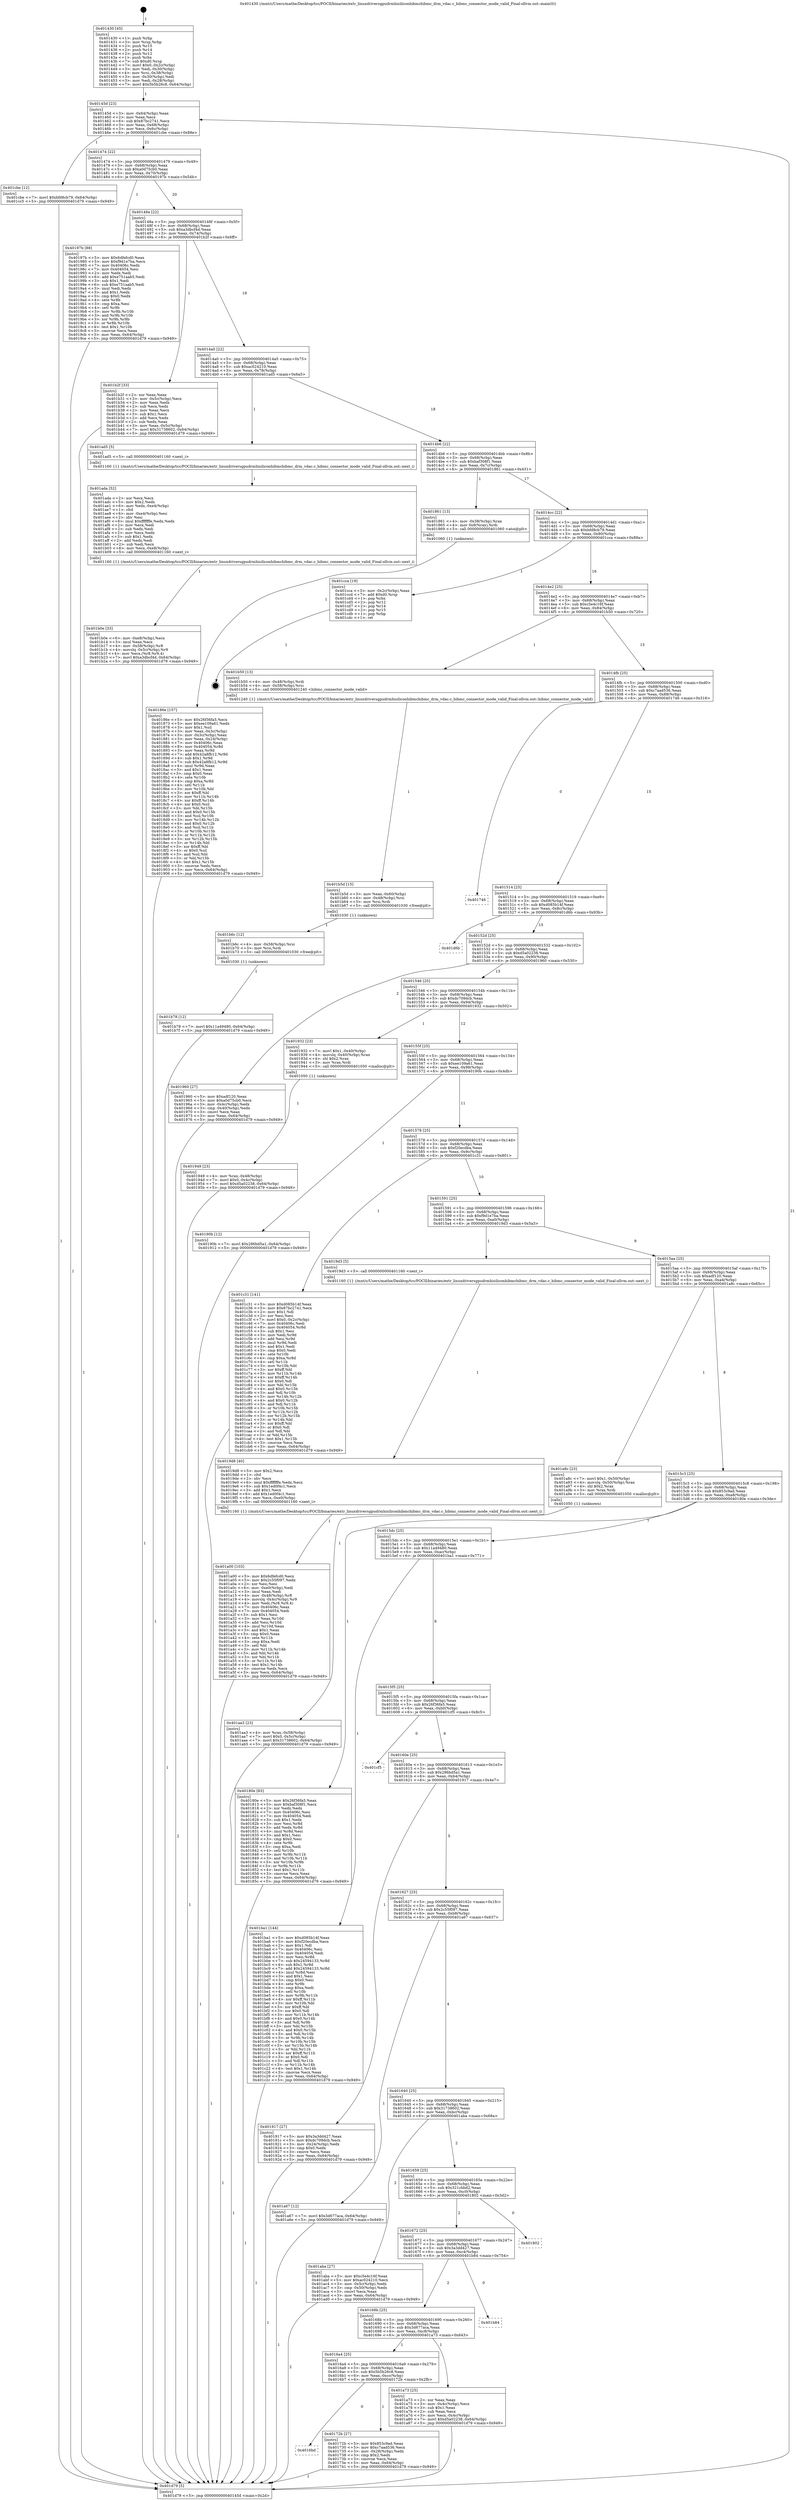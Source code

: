 digraph "0x401430" {
  label = "0x401430 (/mnt/c/Users/mathe/Desktop/tcc/POCII/binaries/extr_linuxdriversgpudrmhisiliconhibmchibmc_drm_vdac.c_hibmc_connector_mode_valid_Final-ollvm.out::main(0))"
  labelloc = "t"
  node[shape=record]

  Entry [label="",width=0.3,height=0.3,shape=circle,fillcolor=black,style=filled]
  "0x40145d" [label="{
     0x40145d [23]\l
     | [instrs]\l
     &nbsp;&nbsp;0x40145d \<+3\>: mov -0x64(%rbp),%eax\l
     &nbsp;&nbsp;0x401460 \<+2\>: mov %eax,%ecx\l
     &nbsp;&nbsp;0x401462 \<+6\>: sub $0x87bc2741,%ecx\l
     &nbsp;&nbsp;0x401468 \<+3\>: mov %eax,-0x68(%rbp)\l
     &nbsp;&nbsp;0x40146b \<+3\>: mov %ecx,-0x6c(%rbp)\l
     &nbsp;&nbsp;0x40146e \<+6\>: je 0000000000401cbe \<main+0x88e\>\l
  }"]
  "0x401cbe" [label="{
     0x401cbe [12]\l
     | [instrs]\l
     &nbsp;&nbsp;0x401cbe \<+7\>: movl $0xbfd8cb79,-0x64(%rbp)\l
     &nbsp;&nbsp;0x401cc5 \<+5\>: jmp 0000000000401d79 \<main+0x949\>\l
  }"]
  "0x401474" [label="{
     0x401474 [22]\l
     | [instrs]\l
     &nbsp;&nbsp;0x401474 \<+5\>: jmp 0000000000401479 \<main+0x49\>\l
     &nbsp;&nbsp;0x401479 \<+3\>: mov -0x68(%rbp),%eax\l
     &nbsp;&nbsp;0x40147c \<+5\>: sub $0xa0d75cb0,%eax\l
     &nbsp;&nbsp;0x401481 \<+3\>: mov %eax,-0x70(%rbp)\l
     &nbsp;&nbsp;0x401484 \<+6\>: je 000000000040197b \<main+0x54b\>\l
  }"]
  Exit [label="",width=0.3,height=0.3,shape=circle,fillcolor=black,style=filled,peripheries=2]
  "0x40197b" [label="{
     0x40197b [88]\l
     | [instrs]\l
     &nbsp;&nbsp;0x40197b \<+5\>: mov $0x6dfefcd0,%eax\l
     &nbsp;&nbsp;0x401980 \<+5\>: mov $0xf9d1e7ba,%ecx\l
     &nbsp;&nbsp;0x401985 \<+7\>: mov 0x40406c,%edx\l
     &nbsp;&nbsp;0x40198c \<+7\>: mov 0x404054,%esi\l
     &nbsp;&nbsp;0x401993 \<+2\>: mov %edx,%edi\l
     &nbsp;&nbsp;0x401995 \<+6\>: add $0xe751aab5,%edi\l
     &nbsp;&nbsp;0x40199b \<+3\>: sub $0x1,%edi\l
     &nbsp;&nbsp;0x40199e \<+6\>: sub $0xe751aab5,%edi\l
     &nbsp;&nbsp;0x4019a4 \<+3\>: imul %edi,%edx\l
     &nbsp;&nbsp;0x4019a7 \<+3\>: and $0x1,%edx\l
     &nbsp;&nbsp;0x4019aa \<+3\>: cmp $0x0,%edx\l
     &nbsp;&nbsp;0x4019ad \<+4\>: sete %r8b\l
     &nbsp;&nbsp;0x4019b1 \<+3\>: cmp $0xa,%esi\l
     &nbsp;&nbsp;0x4019b4 \<+4\>: setl %r9b\l
     &nbsp;&nbsp;0x4019b8 \<+3\>: mov %r8b,%r10b\l
     &nbsp;&nbsp;0x4019bb \<+3\>: and %r9b,%r10b\l
     &nbsp;&nbsp;0x4019be \<+3\>: xor %r9b,%r8b\l
     &nbsp;&nbsp;0x4019c1 \<+3\>: or %r8b,%r10b\l
     &nbsp;&nbsp;0x4019c4 \<+4\>: test $0x1,%r10b\l
     &nbsp;&nbsp;0x4019c8 \<+3\>: cmovne %ecx,%eax\l
     &nbsp;&nbsp;0x4019cb \<+3\>: mov %eax,-0x64(%rbp)\l
     &nbsp;&nbsp;0x4019ce \<+5\>: jmp 0000000000401d79 \<main+0x949\>\l
  }"]
  "0x40148a" [label="{
     0x40148a [22]\l
     | [instrs]\l
     &nbsp;&nbsp;0x40148a \<+5\>: jmp 000000000040148f \<main+0x5f\>\l
     &nbsp;&nbsp;0x40148f \<+3\>: mov -0x68(%rbp),%eax\l
     &nbsp;&nbsp;0x401492 \<+5\>: sub $0xa3dbcf4d,%eax\l
     &nbsp;&nbsp;0x401497 \<+3\>: mov %eax,-0x74(%rbp)\l
     &nbsp;&nbsp;0x40149a \<+6\>: je 0000000000401b2f \<main+0x6ff\>\l
  }"]
  "0x401b78" [label="{
     0x401b78 [12]\l
     | [instrs]\l
     &nbsp;&nbsp;0x401b78 \<+7\>: movl $0x11a49480,-0x64(%rbp)\l
     &nbsp;&nbsp;0x401b7f \<+5\>: jmp 0000000000401d79 \<main+0x949\>\l
  }"]
  "0x401b2f" [label="{
     0x401b2f [33]\l
     | [instrs]\l
     &nbsp;&nbsp;0x401b2f \<+2\>: xor %eax,%eax\l
     &nbsp;&nbsp;0x401b31 \<+3\>: mov -0x5c(%rbp),%ecx\l
     &nbsp;&nbsp;0x401b34 \<+2\>: mov %eax,%edx\l
     &nbsp;&nbsp;0x401b36 \<+2\>: sub %ecx,%edx\l
     &nbsp;&nbsp;0x401b38 \<+2\>: mov %eax,%ecx\l
     &nbsp;&nbsp;0x401b3a \<+3\>: sub $0x1,%ecx\l
     &nbsp;&nbsp;0x401b3d \<+2\>: add %ecx,%edx\l
     &nbsp;&nbsp;0x401b3f \<+2\>: sub %edx,%eax\l
     &nbsp;&nbsp;0x401b41 \<+3\>: mov %eax,-0x5c(%rbp)\l
     &nbsp;&nbsp;0x401b44 \<+7\>: movl $0x31738602,-0x64(%rbp)\l
     &nbsp;&nbsp;0x401b4b \<+5\>: jmp 0000000000401d79 \<main+0x949\>\l
  }"]
  "0x4014a0" [label="{
     0x4014a0 [22]\l
     | [instrs]\l
     &nbsp;&nbsp;0x4014a0 \<+5\>: jmp 00000000004014a5 \<main+0x75\>\l
     &nbsp;&nbsp;0x4014a5 \<+3\>: mov -0x68(%rbp),%eax\l
     &nbsp;&nbsp;0x4014a8 \<+5\>: sub $0xac024210,%eax\l
     &nbsp;&nbsp;0x4014ad \<+3\>: mov %eax,-0x78(%rbp)\l
     &nbsp;&nbsp;0x4014b0 \<+6\>: je 0000000000401ad5 \<main+0x6a5\>\l
  }"]
  "0x401b6c" [label="{
     0x401b6c [12]\l
     | [instrs]\l
     &nbsp;&nbsp;0x401b6c \<+4\>: mov -0x58(%rbp),%rsi\l
     &nbsp;&nbsp;0x401b70 \<+3\>: mov %rsi,%rdi\l
     &nbsp;&nbsp;0x401b73 \<+5\>: call 0000000000401030 \<free@plt\>\l
     | [calls]\l
     &nbsp;&nbsp;0x401030 \{1\} (unknown)\l
  }"]
  "0x401ad5" [label="{
     0x401ad5 [5]\l
     | [instrs]\l
     &nbsp;&nbsp;0x401ad5 \<+5\>: call 0000000000401160 \<next_i\>\l
     | [calls]\l
     &nbsp;&nbsp;0x401160 \{1\} (/mnt/c/Users/mathe/Desktop/tcc/POCII/binaries/extr_linuxdriversgpudrmhisiliconhibmchibmc_drm_vdac.c_hibmc_connector_mode_valid_Final-ollvm.out::next_i)\l
  }"]
  "0x4014b6" [label="{
     0x4014b6 [22]\l
     | [instrs]\l
     &nbsp;&nbsp;0x4014b6 \<+5\>: jmp 00000000004014bb \<main+0x8b\>\l
     &nbsp;&nbsp;0x4014bb \<+3\>: mov -0x68(%rbp),%eax\l
     &nbsp;&nbsp;0x4014be \<+5\>: sub $0xbaf308f1,%eax\l
     &nbsp;&nbsp;0x4014c3 \<+3\>: mov %eax,-0x7c(%rbp)\l
     &nbsp;&nbsp;0x4014c6 \<+6\>: je 0000000000401861 \<main+0x431\>\l
  }"]
  "0x401b5d" [label="{
     0x401b5d [15]\l
     | [instrs]\l
     &nbsp;&nbsp;0x401b5d \<+3\>: mov %eax,-0x60(%rbp)\l
     &nbsp;&nbsp;0x401b60 \<+4\>: mov -0x48(%rbp),%rsi\l
     &nbsp;&nbsp;0x401b64 \<+3\>: mov %rsi,%rdi\l
     &nbsp;&nbsp;0x401b67 \<+5\>: call 0000000000401030 \<free@plt\>\l
     | [calls]\l
     &nbsp;&nbsp;0x401030 \{1\} (unknown)\l
  }"]
  "0x401861" [label="{
     0x401861 [13]\l
     | [instrs]\l
     &nbsp;&nbsp;0x401861 \<+4\>: mov -0x38(%rbp),%rax\l
     &nbsp;&nbsp;0x401865 \<+4\>: mov 0x8(%rax),%rdi\l
     &nbsp;&nbsp;0x401869 \<+5\>: call 0000000000401060 \<atoi@plt\>\l
     | [calls]\l
     &nbsp;&nbsp;0x401060 \{1\} (unknown)\l
  }"]
  "0x4014cc" [label="{
     0x4014cc [22]\l
     | [instrs]\l
     &nbsp;&nbsp;0x4014cc \<+5\>: jmp 00000000004014d1 \<main+0xa1\>\l
     &nbsp;&nbsp;0x4014d1 \<+3\>: mov -0x68(%rbp),%eax\l
     &nbsp;&nbsp;0x4014d4 \<+5\>: sub $0xbfd8cb79,%eax\l
     &nbsp;&nbsp;0x4014d9 \<+3\>: mov %eax,-0x80(%rbp)\l
     &nbsp;&nbsp;0x4014dc \<+6\>: je 0000000000401cca \<main+0x89a\>\l
  }"]
  "0x401b0e" [label="{
     0x401b0e [33]\l
     | [instrs]\l
     &nbsp;&nbsp;0x401b0e \<+6\>: mov -0xe8(%rbp),%ecx\l
     &nbsp;&nbsp;0x401b14 \<+3\>: imul %eax,%ecx\l
     &nbsp;&nbsp;0x401b17 \<+4\>: mov -0x58(%rbp),%r8\l
     &nbsp;&nbsp;0x401b1b \<+4\>: movslq -0x5c(%rbp),%r9\l
     &nbsp;&nbsp;0x401b1f \<+4\>: mov %ecx,(%r8,%r9,4)\l
     &nbsp;&nbsp;0x401b23 \<+7\>: movl $0xa3dbcf4d,-0x64(%rbp)\l
     &nbsp;&nbsp;0x401b2a \<+5\>: jmp 0000000000401d79 \<main+0x949\>\l
  }"]
  "0x401cca" [label="{
     0x401cca [19]\l
     | [instrs]\l
     &nbsp;&nbsp;0x401cca \<+3\>: mov -0x2c(%rbp),%eax\l
     &nbsp;&nbsp;0x401ccd \<+7\>: add $0xd0,%rsp\l
     &nbsp;&nbsp;0x401cd4 \<+1\>: pop %rbx\l
     &nbsp;&nbsp;0x401cd5 \<+2\>: pop %r12\l
     &nbsp;&nbsp;0x401cd7 \<+2\>: pop %r14\l
     &nbsp;&nbsp;0x401cd9 \<+2\>: pop %r15\l
     &nbsp;&nbsp;0x401cdb \<+1\>: pop %rbp\l
     &nbsp;&nbsp;0x401cdc \<+1\>: ret\l
  }"]
  "0x4014e2" [label="{
     0x4014e2 [25]\l
     | [instrs]\l
     &nbsp;&nbsp;0x4014e2 \<+5\>: jmp 00000000004014e7 \<main+0xb7\>\l
     &nbsp;&nbsp;0x4014e7 \<+3\>: mov -0x68(%rbp),%eax\l
     &nbsp;&nbsp;0x4014ea \<+5\>: sub $0xc5e4c16f,%eax\l
     &nbsp;&nbsp;0x4014ef \<+6\>: mov %eax,-0x84(%rbp)\l
     &nbsp;&nbsp;0x4014f5 \<+6\>: je 0000000000401b50 \<main+0x720\>\l
  }"]
  "0x401ada" [label="{
     0x401ada [52]\l
     | [instrs]\l
     &nbsp;&nbsp;0x401ada \<+2\>: xor %ecx,%ecx\l
     &nbsp;&nbsp;0x401adc \<+5\>: mov $0x2,%edx\l
     &nbsp;&nbsp;0x401ae1 \<+6\>: mov %edx,-0xe4(%rbp)\l
     &nbsp;&nbsp;0x401ae7 \<+1\>: cltd\l
     &nbsp;&nbsp;0x401ae8 \<+6\>: mov -0xe4(%rbp),%esi\l
     &nbsp;&nbsp;0x401aee \<+2\>: idiv %esi\l
     &nbsp;&nbsp;0x401af0 \<+6\>: imul $0xfffffffe,%edx,%edx\l
     &nbsp;&nbsp;0x401af6 \<+2\>: mov %ecx,%edi\l
     &nbsp;&nbsp;0x401af8 \<+2\>: sub %edx,%edi\l
     &nbsp;&nbsp;0x401afa \<+2\>: mov %ecx,%edx\l
     &nbsp;&nbsp;0x401afc \<+3\>: sub $0x1,%edx\l
     &nbsp;&nbsp;0x401aff \<+2\>: add %edx,%edi\l
     &nbsp;&nbsp;0x401b01 \<+2\>: sub %edi,%ecx\l
     &nbsp;&nbsp;0x401b03 \<+6\>: mov %ecx,-0xe8(%rbp)\l
     &nbsp;&nbsp;0x401b09 \<+5\>: call 0000000000401160 \<next_i\>\l
     | [calls]\l
     &nbsp;&nbsp;0x401160 \{1\} (/mnt/c/Users/mathe/Desktop/tcc/POCII/binaries/extr_linuxdriversgpudrmhisiliconhibmchibmc_drm_vdac.c_hibmc_connector_mode_valid_Final-ollvm.out::next_i)\l
  }"]
  "0x401b50" [label="{
     0x401b50 [13]\l
     | [instrs]\l
     &nbsp;&nbsp;0x401b50 \<+4\>: mov -0x48(%rbp),%rdi\l
     &nbsp;&nbsp;0x401b54 \<+4\>: mov -0x58(%rbp),%rsi\l
     &nbsp;&nbsp;0x401b58 \<+5\>: call 0000000000401240 \<hibmc_connector_mode_valid\>\l
     | [calls]\l
     &nbsp;&nbsp;0x401240 \{1\} (/mnt/c/Users/mathe/Desktop/tcc/POCII/binaries/extr_linuxdriversgpudrmhisiliconhibmchibmc_drm_vdac.c_hibmc_connector_mode_valid_Final-ollvm.out::hibmc_connector_mode_valid)\l
  }"]
  "0x4014fb" [label="{
     0x4014fb [25]\l
     | [instrs]\l
     &nbsp;&nbsp;0x4014fb \<+5\>: jmp 0000000000401500 \<main+0xd0\>\l
     &nbsp;&nbsp;0x401500 \<+3\>: mov -0x68(%rbp),%eax\l
     &nbsp;&nbsp;0x401503 \<+5\>: sub $0xc7aad536,%eax\l
     &nbsp;&nbsp;0x401508 \<+6\>: mov %eax,-0x88(%rbp)\l
     &nbsp;&nbsp;0x40150e \<+6\>: je 0000000000401746 \<main+0x316\>\l
  }"]
  "0x401aa3" [label="{
     0x401aa3 [23]\l
     | [instrs]\l
     &nbsp;&nbsp;0x401aa3 \<+4\>: mov %rax,-0x58(%rbp)\l
     &nbsp;&nbsp;0x401aa7 \<+7\>: movl $0x0,-0x5c(%rbp)\l
     &nbsp;&nbsp;0x401aae \<+7\>: movl $0x31738602,-0x64(%rbp)\l
     &nbsp;&nbsp;0x401ab5 \<+5\>: jmp 0000000000401d79 \<main+0x949\>\l
  }"]
  "0x401746" [label="{
     0x401746\l
  }", style=dashed]
  "0x401514" [label="{
     0x401514 [25]\l
     | [instrs]\l
     &nbsp;&nbsp;0x401514 \<+5\>: jmp 0000000000401519 \<main+0xe9\>\l
     &nbsp;&nbsp;0x401519 \<+3\>: mov -0x68(%rbp),%eax\l
     &nbsp;&nbsp;0x40151c \<+5\>: sub $0xd085b14f,%eax\l
     &nbsp;&nbsp;0x401521 \<+6\>: mov %eax,-0x8c(%rbp)\l
     &nbsp;&nbsp;0x401527 \<+6\>: je 0000000000401d6b \<main+0x93b\>\l
  }"]
  "0x401a00" [label="{
     0x401a00 [103]\l
     | [instrs]\l
     &nbsp;&nbsp;0x401a00 \<+5\>: mov $0x6dfefcd0,%ecx\l
     &nbsp;&nbsp;0x401a05 \<+5\>: mov $0x2c55f097,%edx\l
     &nbsp;&nbsp;0x401a0a \<+2\>: xor %esi,%esi\l
     &nbsp;&nbsp;0x401a0c \<+6\>: mov -0xe0(%rbp),%edi\l
     &nbsp;&nbsp;0x401a12 \<+3\>: imul %eax,%edi\l
     &nbsp;&nbsp;0x401a15 \<+4\>: mov -0x48(%rbp),%r8\l
     &nbsp;&nbsp;0x401a19 \<+4\>: movslq -0x4c(%rbp),%r9\l
     &nbsp;&nbsp;0x401a1d \<+4\>: mov %edi,(%r8,%r9,4)\l
     &nbsp;&nbsp;0x401a21 \<+7\>: mov 0x40406c,%eax\l
     &nbsp;&nbsp;0x401a28 \<+7\>: mov 0x404054,%edi\l
     &nbsp;&nbsp;0x401a2f \<+3\>: sub $0x1,%esi\l
     &nbsp;&nbsp;0x401a32 \<+3\>: mov %eax,%r10d\l
     &nbsp;&nbsp;0x401a35 \<+3\>: add %esi,%r10d\l
     &nbsp;&nbsp;0x401a38 \<+4\>: imul %r10d,%eax\l
     &nbsp;&nbsp;0x401a3c \<+3\>: and $0x1,%eax\l
     &nbsp;&nbsp;0x401a3f \<+3\>: cmp $0x0,%eax\l
     &nbsp;&nbsp;0x401a42 \<+4\>: sete %r11b\l
     &nbsp;&nbsp;0x401a46 \<+3\>: cmp $0xa,%edi\l
     &nbsp;&nbsp;0x401a49 \<+3\>: setl %bl\l
     &nbsp;&nbsp;0x401a4c \<+3\>: mov %r11b,%r14b\l
     &nbsp;&nbsp;0x401a4f \<+3\>: and %bl,%r14b\l
     &nbsp;&nbsp;0x401a52 \<+3\>: xor %bl,%r11b\l
     &nbsp;&nbsp;0x401a55 \<+3\>: or %r11b,%r14b\l
     &nbsp;&nbsp;0x401a58 \<+4\>: test $0x1,%r14b\l
     &nbsp;&nbsp;0x401a5c \<+3\>: cmovne %edx,%ecx\l
     &nbsp;&nbsp;0x401a5f \<+3\>: mov %ecx,-0x64(%rbp)\l
     &nbsp;&nbsp;0x401a62 \<+5\>: jmp 0000000000401d79 \<main+0x949\>\l
  }"]
  "0x401d6b" [label="{
     0x401d6b\l
  }", style=dashed]
  "0x40152d" [label="{
     0x40152d [25]\l
     | [instrs]\l
     &nbsp;&nbsp;0x40152d \<+5\>: jmp 0000000000401532 \<main+0x102\>\l
     &nbsp;&nbsp;0x401532 \<+3\>: mov -0x68(%rbp),%eax\l
     &nbsp;&nbsp;0x401535 \<+5\>: sub $0xd5a02238,%eax\l
     &nbsp;&nbsp;0x40153a \<+6\>: mov %eax,-0x90(%rbp)\l
     &nbsp;&nbsp;0x401540 \<+6\>: je 0000000000401960 \<main+0x530\>\l
  }"]
  "0x4019d8" [label="{
     0x4019d8 [40]\l
     | [instrs]\l
     &nbsp;&nbsp;0x4019d8 \<+5\>: mov $0x2,%ecx\l
     &nbsp;&nbsp;0x4019dd \<+1\>: cltd\l
     &nbsp;&nbsp;0x4019de \<+2\>: idiv %ecx\l
     &nbsp;&nbsp;0x4019e0 \<+6\>: imul $0xfffffffe,%edx,%ecx\l
     &nbsp;&nbsp;0x4019e6 \<+6\>: sub $0x1ed0f4c1,%ecx\l
     &nbsp;&nbsp;0x4019ec \<+3\>: add $0x1,%ecx\l
     &nbsp;&nbsp;0x4019ef \<+6\>: add $0x1ed0f4c1,%ecx\l
     &nbsp;&nbsp;0x4019f5 \<+6\>: mov %ecx,-0xe0(%rbp)\l
     &nbsp;&nbsp;0x4019fb \<+5\>: call 0000000000401160 \<next_i\>\l
     | [calls]\l
     &nbsp;&nbsp;0x401160 \{1\} (/mnt/c/Users/mathe/Desktop/tcc/POCII/binaries/extr_linuxdriversgpudrmhisiliconhibmchibmc_drm_vdac.c_hibmc_connector_mode_valid_Final-ollvm.out::next_i)\l
  }"]
  "0x401960" [label="{
     0x401960 [27]\l
     | [instrs]\l
     &nbsp;&nbsp;0x401960 \<+5\>: mov $0xadf120,%eax\l
     &nbsp;&nbsp;0x401965 \<+5\>: mov $0xa0d75cb0,%ecx\l
     &nbsp;&nbsp;0x40196a \<+3\>: mov -0x4c(%rbp),%edx\l
     &nbsp;&nbsp;0x40196d \<+3\>: cmp -0x40(%rbp),%edx\l
     &nbsp;&nbsp;0x401970 \<+3\>: cmovl %ecx,%eax\l
     &nbsp;&nbsp;0x401973 \<+3\>: mov %eax,-0x64(%rbp)\l
     &nbsp;&nbsp;0x401976 \<+5\>: jmp 0000000000401d79 \<main+0x949\>\l
  }"]
  "0x401546" [label="{
     0x401546 [25]\l
     | [instrs]\l
     &nbsp;&nbsp;0x401546 \<+5\>: jmp 000000000040154b \<main+0x11b\>\l
     &nbsp;&nbsp;0x40154b \<+3\>: mov -0x68(%rbp),%eax\l
     &nbsp;&nbsp;0x40154e \<+5\>: sub $0xdc709dcb,%eax\l
     &nbsp;&nbsp;0x401553 \<+6\>: mov %eax,-0x94(%rbp)\l
     &nbsp;&nbsp;0x401559 \<+6\>: je 0000000000401932 \<main+0x502\>\l
  }"]
  "0x401949" [label="{
     0x401949 [23]\l
     | [instrs]\l
     &nbsp;&nbsp;0x401949 \<+4\>: mov %rax,-0x48(%rbp)\l
     &nbsp;&nbsp;0x40194d \<+7\>: movl $0x0,-0x4c(%rbp)\l
     &nbsp;&nbsp;0x401954 \<+7\>: movl $0xd5a02238,-0x64(%rbp)\l
     &nbsp;&nbsp;0x40195b \<+5\>: jmp 0000000000401d79 \<main+0x949\>\l
  }"]
  "0x401932" [label="{
     0x401932 [23]\l
     | [instrs]\l
     &nbsp;&nbsp;0x401932 \<+7\>: movl $0x1,-0x40(%rbp)\l
     &nbsp;&nbsp;0x401939 \<+4\>: movslq -0x40(%rbp),%rax\l
     &nbsp;&nbsp;0x40193d \<+4\>: shl $0x2,%rax\l
     &nbsp;&nbsp;0x401941 \<+3\>: mov %rax,%rdi\l
     &nbsp;&nbsp;0x401944 \<+5\>: call 0000000000401050 \<malloc@plt\>\l
     | [calls]\l
     &nbsp;&nbsp;0x401050 \{1\} (unknown)\l
  }"]
  "0x40155f" [label="{
     0x40155f [25]\l
     | [instrs]\l
     &nbsp;&nbsp;0x40155f \<+5\>: jmp 0000000000401564 \<main+0x134\>\l
     &nbsp;&nbsp;0x401564 \<+3\>: mov -0x68(%rbp),%eax\l
     &nbsp;&nbsp;0x401567 \<+5\>: sub $0xee109a61,%eax\l
     &nbsp;&nbsp;0x40156c \<+6\>: mov %eax,-0x98(%rbp)\l
     &nbsp;&nbsp;0x401572 \<+6\>: je 000000000040190b \<main+0x4db\>\l
  }"]
  "0x40186e" [label="{
     0x40186e [157]\l
     | [instrs]\l
     &nbsp;&nbsp;0x40186e \<+5\>: mov $0x26f36fa5,%ecx\l
     &nbsp;&nbsp;0x401873 \<+5\>: mov $0xee109a61,%edx\l
     &nbsp;&nbsp;0x401878 \<+3\>: mov $0x1,%sil\l
     &nbsp;&nbsp;0x40187b \<+3\>: mov %eax,-0x3c(%rbp)\l
     &nbsp;&nbsp;0x40187e \<+3\>: mov -0x3c(%rbp),%eax\l
     &nbsp;&nbsp;0x401881 \<+3\>: mov %eax,-0x24(%rbp)\l
     &nbsp;&nbsp;0x401884 \<+7\>: mov 0x40406c,%eax\l
     &nbsp;&nbsp;0x40188b \<+8\>: mov 0x404054,%r8d\l
     &nbsp;&nbsp;0x401893 \<+3\>: mov %eax,%r9d\l
     &nbsp;&nbsp;0x401896 \<+7\>: add $0x42a8fb12,%r9d\l
     &nbsp;&nbsp;0x40189d \<+4\>: sub $0x1,%r9d\l
     &nbsp;&nbsp;0x4018a1 \<+7\>: sub $0x42a8fb12,%r9d\l
     &nbsp;&nbsp;0x4018a8 \<+4\>: imul %r9d,%eax\l
     &nbsp;&nbsp;0x4018ac \<+3\>: and $0x1,%eax\l
     &nbsp;&nbsp;0x4018af \<+3\>: cmp $0x0,%eax\l
     &nbsp;&nbsp;0x4018b2 \<+4\>: sete %r10b\l
     &nbsp;&nbsp;0x4018b6 \<+4\>: cmp $0xa,%r8d\l
     &nbsp;&nbsp;0x4018ba \<+4\>: setl %r11b\l
     &nbsp;&nbsp;0x4018be \<+3\>: mov %r10b,%bl\l
     &nbsp;&nbsp;0x4018c1 \<+3\>: xor $0xff,%bl\l
     &nbsp;&nbsp;0x4018c4 \<+3\>: mov %r11b,%r14b\l
     &nbsp;&nbsp;0x4018c7 \<+4\>: xor $0xff,%r14b\l
     &nbsp;&nbsp;0x4018cb \<+4\>: xor $0x0,%sil\l
     &nbsp;&nbsp;0x4018cf \<+3\>: mov %bl,%r15b\l
     &nbsp;&nbsp;0x4018d2 \<+4\>: and $0x0,%r15b\l
     &nbsp;&nbsp;0x4018d6 \<+3\>: and %sil,%r10b\l
     &nbsp;&nbsp;0x4018d9 \<+3\>: mov %r14b,%r12b\l
     &nbsp;&nbsp;0x4018dc \<+4\>: and $0x0,%r12b\l
     &nbsp;&nbsp;0x4018e0 \<+3\>: and %sil,%r11b\l
     &nbsp;&nbsp;0x4018e3 \<+3\>: or %r10b,%r15b\l
     &nbsp;&nbsp;0x4018e6 \<+3\>: or %r11b,%r12b\l
     &nbsp;&nbsp;0x4018e9 \<+3\>: xor %r12b,%r15b\l
     &nbsp;&nbsp;0x4018ec \<+3\>: or %r14b,%bl\l
     &nbsp;&nbsp;0x4018ef \<+3\>: xor $0xff,%bl\l
     &nbsp;&nbsp;0x4018f2 \<+4\>: or $0x0,%sil\l
     &nbsp;&nbsp;0x4018f6 \<+3\>: and %sil,%bl\l
     &nbsp;&nbsp;0x4018f9 \<+3\>: or %bl,%r15b\l
     &nbsp;&nbsp;0x4018fc \<+4\>: test $0x1,%r15b\l
     &nbsp;&nbsp;0x401900 \<+3\>: cmovne %edx,%ecx\l
     &nbsp;&nbsp;0x401903 \<+3\>: mov %ecx,-0x64(%rbp)\l
     &nbsp;&nbsp;0x401906 \<+5\>: jmp 0000000000401d79 \<main+0x949\>\l
  }"]
  "0x40190b" [label="{
     0x40190b [12]\l
     | [instrs]\l
     &nbsp;&nbsp;0x40190b \<+7\>: movl $0x286bd5a1,-0x64(%rbp)\l
     &nbsp;&nbsp;0x401912 \<+5\>: jmp 0000000000401d79 \<main+0x949\>\l
  }"]
  "0x401578" [label="{
     0x401578 [25]\l
     | [instrs]\l
     &nbsp;&nbsp;0x401578 \<+5\>: jmp 000000000040157d \<main+0x14d\>\l
     &nbsp;&nbsp;0x40157d \<+3\>: mov -0x68(%rbp),%eax\l
     &nbsp;&nbsp;0x401580 \<+5\>: sub $0xf20ecdba,%eax\l
     &nbsp;&nbsp;0x401585 \<+6\>: mov %eax,-0x9c(%rbp)\l
     &nbsp;&nbsp;0x40158b \<+6\>: je 0000000000401c31 \<main+0x801\>\l
  }"]
  "0x401430" [label="{
     0x401430 [45]\l
     | [instrs]\l
     &nbsp;&nbsp;0x401430 \<+1\>: push %rbp\l
     &nbsp;&nbsp;0x401431 \<+3\>: mov %rsp,%rbp\l
     &nbsp;&nbsp;0x401434 \<+2\>: push %r15\l
     &nbsp;&nbsp;0x401436 \<+2\>: push %r14\l
     &nbsp;&nbsp;0x401438 \<+2\>: push %r12\l
     &nbsp;&nbsp;0x40143a \<+1\>: push %rbx\l
     &nbsp;&nbsp;0x40143b \<+7\>: sub $0xd0,%rsp\l
     &nbsp;&nbsp;0x401442 \<+7\>: movl $0x0,-0x2c(%rbp)\l
     &nbsp;&nbsp;0x401449 \<+3\>: mov %edi,-0x30(%rbp)\l
     &nbsp;&nbsp;0x40144c \<+4\>: mov %rsi,-0x38(%rbp)\l
     &nbsp;&nbsp;0x401450 \<+3\>: mov -0x30(%rbp),%edi\l
     &nbsp;&nbsp;0x401453 \<+3\>: mov %edi,-0x28(%rbp)\l
     &nbsp;&nbsp;0x401456 \<+7\>: movl $0x5b5b26c8,-0x64(%rbp)\l
  }"]
  "0x401c31" [label="{
     0x401c31 [141]\l
     | [instrs]\l
     &nbsp;&nbsp;0x401c31 \<+5\>: mov $0xd085b14f,%eax\l
     &nbsp;&nbsp;0x401c36 \<+5\>: mov $0x87bc2741,%ecx\l
     &nbsp;&nbsp;0x401c3b \<+2\>: mov $0x1,%dl\l
     &nbsp;&nbsp;0x401c3d \<+2\>: xor %esi,%esi\l
     &nbsp;&nbsp;0x401c3f \<+7\>: movl $0x0,-0x2c(%rbp)\l
     &nbsp;&nbsp;0x401c46 \<+7\>: mov 0x40406c,%edi\l
     &nbsp;&nbsp;0x401c4d \<+8\>: mov 0x404054,%r8d\l
     &nbsp;&nbsp;0x401c55 \<+3\>: sub $0x1,%esi\l
     &nbsp;&nbsp;0x401c58 \<+3\>: mov %edi,%r9d\l
     &nbsp;&nbsp;0x401c5b \<+3\>: add %esi,%r9d\l
     &nbsp;&nbsp;0x401c5e \<+4\>: imul %r9d,%edi\l
     &nbsp;&nbsp;0x401c62 \<+3\>: and $0x1,%edi\l
     &nbsp;&nbsp;0x401c65 \<+3\>: cmp $0x0,%edi\l
     &nbsp;&nbsp;0x401c68 \<+4\>: sete %r10b\l
     &nbsp;&nbsp;0x401c6c \<+4\>: cmp $0xa,%r8d\l
     &nbsp;&nbsp;0x401c70 \<+4\>: setl %r11b\l
     &nbsp;&nbsp;0x401c74 \<+3\>: mov %r10b,%bl\l
     &nbsp;&nbsp;0x401c77 \<+3\>: xor $0xff,%bl\l
     &nbsp;&nbsp;0x401c7a \<+3\>: mov %r11b,%r14b\l
     &nbsp;&nbsp;0x401c7d \<+4\>: xor $0xff,%r14b\l
     &nbsp;&nbsp;0x401c81 \<+3\>: xor $0x0,%dl\l
     &nbsp;&nbsp;0x401c84 \<+3\>: mov %bl,%r15b\l
     &nbsp;&nbsp;0x401c87 \<+4\>: and $0x0,%r15b\l
     &nbsp;&nbsp;0x401c8b \<+3\>: and %dl,%r10b\l
     &nbsp;&nbsp;0x401c8e \<+3\>: mov %r14b,%r12b\l
     &nbsp;&nbsp;0x401c91 \<+4\>: and $0x0,%r12b\l
     &nbsp;&nbsp;0x401c95 \<+3\>: and %dl,%r11b\l
     &nbsp;&nbsp;0x401c98 \<+3\>: or %r10b,%r15b\l
     &nbsp;&nbsp;0x401c9b \<+3\>: or %r11b,%r12b\l
     &nbsp;&nbsp;0x401c9e \<+3\>: xor %r12b,%r15b\l
     &nbsp;&nbsp;0x401ca1 \<+3\>: or %r14b,%bl\l
     &nbsp;&nbsp;0x401ca4 \<+3\>: xor $0xff,%bl\l
     &nbsp;&nbsp;0x401ca7 \<+3\>: or $0x0,%dl\l
     &nbsp;&nbsp;0x401caa \<+2\>: and %dl,%bl\l
     &nbsp;&nbsp;0x401cac \<+3\>: or %bl,%r15b\l
     &nbsp;&nbsp;0x401caf \<+4\>: test $0x1,%r15b\l
     &nbsp;&nbsp;0x401cb3 \<+3\>: cmovne %ecx,%eax\l
     &nbsp;&nbsp;0x401cb6 \<+3\>: mov %eax,-0x64(%rbp)\l
     &nbsp;&nbsp;0x401cb9 \<+5\>: jmp 0000000000401d79 \<main+0x949\>\l
  }"]
  "0x401591" [label="{
     0x401591 [25]\l
     | [instrs]\l
     &nbsp;&nbsp;0x401591 \<+5\>: jmp 0000000000401596 \<main+0x166\>\l
     &nbsp;&nbsp;0x401596 \<+3\>: mov -0x68(%rbp),%eax\l
     &nbsp;&nbsp;0x401599 \<+5\>: sub $0xf9d1e7ba,%eax\l
     &nbsp;&nbsp;0x40159e \<+6\>: mov %eax,-0xa0(%rbp)\l
     &nbsp;&nbsp;0x4015a4 \<+6\>: je 00000000004019d3 \<main+0x5a3\>\l
  }"]
  "0x401d79" [label="{
     0x401d79 [5]\l
     | [instrs]\l
     &nbsp;&nbsp;0x401d79 \<+5\>: jmp 000000000040145d \<main+0x2d\>\l
  }"]
  "0x4019d3" [label="{
     0x4019d3 [5]\l
     | [instrs]\l
     &nbsp;&nbsp;0x4019d3 \<+5\>: call 0000000000401160 \<next_i\>\l
     | [calls]\l
     &nbsp;&nbsp;0x401160 \{1\} (/mnt/c/Users/mathe/Desktop/tcc/POCII/binaries/extr_linuxdriversgpudrmhisiliconhibmchibmc_drm_vdac.c_hibmc_connector_mode_valid_Final-ollvm.out::next_i)\l
  }"]
  "0x4015aa" [label="{
     0x4015aa [25]\l
     | [instrs]\l
     &nbsp;&nbsp;0x4015aa \<+5\>: jmp 00000000004015af \<main+0x17f\>\l
     &nbsp;&nbsp;0x4015af \<+3\>: mov -0x68(%rbp),%eax\l
     &nbsp;&nbsp;0x4015b2 \<+5\>: sub $0xadf120,%eax\l
     &nbsp;&nbsp;0x4015b7 \<+6\>: mov %eax,-0xa4(%rbp)\l
     &nbsp;&nbsp;0x4015bd \<+6\>: je 0000000000401a8c \<main+0x65c\>\l
  }"]
  "0x4016bd" [label="{
     0x4016bd\l
  }", style=dashed]
  "0x401a8c" [label="{
     0x401a8c [23]\l
     | [instrs]\l
     &nbsp;&nbsp;0x401a8c \<+7\>: movl $0x1,-0x50(%rbp)\l
     &nbsp;&nbsp;0x401a93 \<+4\>: movslq -0x50(%rbp),%rax\l
     &nbsp;&nbsp;0x401a97 \<+4\>: shl $0x2,%rax\l
     &nbsp;&nbsp;0x401a9b \<+3\>: mov %rax,%rdi\l
     &nbsp;&nbsp;0x401a9e \<+5\>: call 0000000000401050 \<malloc@plt\>\l
     | [calls]\l
     &nbsp;&nbsp;0x401050 \{1\} (unknown)\l
  }"]
  "0x4015c3" [label="{
     0x4015c3 [25]\l
     | [instrs]\l
     &nbsp;&nbsp;0x4015c3 \<+5\>: jmp 00000000004015c8 \<main+0x198\>\l
     &nbsp;&nbsp;0x4015c8 \<+3\>: mov -0x68(%rbp),%eax\l
     &nbsp;&nbsp;0x4015cb \<+5\>: sub $0x853c9ad,%eax\l
     &nbsp;&nbsp;0x4015d0 \<+6\>: mov %eax,-0xa8(%rbp)\l
     &nbsp;&nbsp;0x4015d6 \<+6\>: je 000000000040180e \<main+0x3de\>\l
  }"]
  "0x40172b" [label="{
     0x40172b [27]\l
     | [instrs]\l
     &nbsp;&nbsp;0x40172b \<+5\>: mov $0x853c9ad,%eax\l
     &nbsp;&nbsp;0x401730 \<+5\>: mov $0xc7aad536,%ecx\l
     &nbsp;&nbsp;0x401735 \<+3\>: mov -0x28(%rbp),%edx\l
     &nbsp;&nbsp;0x401738 \<+3\>: cmp $0x2,%edx\l
     &nbsp;&nbsp;0x40173b \<+3\>: cmovne %ecx,%eax\l
     &nbsp;&nbsp;0x40173e \<+3\>: mov %eax,-0x64(%rbp)\l
     &nbsp;&nbsp;0x401741 \<+5\>: jmp 0000000000401d79 \<main+0x949\>\l
  }"]
  "0x40180e" [label="{
     0x40180e [83]\l
     | [instrs]\l
     &nbsp;&nbsp;0x40180e \<+5\>: mov $0x26f36fa5,%eax\l
     &nbsp;&nbsp;0x401813 \<+5\>: mov $0xbaf308f1,%ecx\l
     &nbsp;&nbsp;0x401818 \<+2\>: xor %edx,%edx\l
     &nbsp;&nbsp;0x40181a \<+7\>: mov 0x40406c,%esi\l
     &nbsp;&nbsp;0x401821 \<+7\>: mov 0x404054,%edi\l
     &nbsp;&nbsp;0x401828 \<+3\>: sub $0x1,%edx\l
     &nbsp;&nbsp;0x40182b \<+3\>: mov %esi,%r8d\l
     &nbsp;&nbsp;0x40182e \<+3\>: add %edx,%r8d\l
     &nbsp;&nbsp;0x401831 \<+4\>: imul %r8d,%esi\l
     &nbsp;&nbsp;0x401835 \<+3\>: and $0x1,%esi\l
     &nbsp;&nbsp;0x401838 \<+3\>: cmp $0x0,%esi\l
     &nbsp;&nbsp;0x40183b \<+4\>: sete %r9b\l
     &nbsp;&nbsp;0x40183f \<+3\>: cmp $0xa,%edi\l
     &nbsp;&nbsp;0x401842 \<+4\>: setl %r10b\l
     &nbsp;&nbsp;0x401846 \<+3\>: mov %r9b,%r11b\l
     &nbsp;&nbsp;0x401849 \<+3\>: and %r10b,%r11b\l
     &nbsp;&nbsp;0x40184c \<+3\>: xor %r10b,%r9b\l
     &nbsp;&nbsp;0x40184f \<+3\>: or %r9b,%r11b\l
     &nbsp;&nbsp;0x401852 \<+4\>: test $0x1,%r11b\l
     &nbsp;&nbsp;0x401856 \<+3\>: cmovne %ecx,%eax\l
     &nbsp;&nbsp;0x401859 \<+3\>: mov %eax,-0x64(%rbp)\l
     &nbsp;&nbsp;0x40185c \<+5\>: jmp 0000000000401d79 \<main+0x949\>\l
  }"]
  "0x4015dc" [label="{
     0x4015dc [25]\l
     | [instrs]\l
     &nbsp;&nbsp;0x4015dc \<+5\>: jmp 00000000004015e1 \<main+0x1b1\>\l
     &nbsp;&nbsp;0x4015e1 \<+3\>: mov -0x68(%rbp),%eax\l
     &nbsp;&nbsp;0x4015e4 \<+5\>: sub $0x11a49480,%eax\l
     &nbsp;&nbsp;0x4015e9 \<+6\>: mov %eax,-0xac(%rbp)\l
     &nbsp;&nbsp;0x4015ef \<+6\>: je 0000000000401ba1 \<main+0x771\>\l
  }"]
  "0x4016a4" [label="{
     0x4016a4 [25]\l
     | [instrs]\l
     &nbsp;&nbsp;0x4016a4 \<+5\>: jmp 00000000004016a9 \<main+0x279\>\l
     &nbsp;&nbsp;0x4016a9 \<+3\>: mov -0x68(%rbp),%eax\l
     &nbsp;&nbsp;0x4016ac \<+5\>: sub $0x5b5b26c8,%eax\l
     &nbsp;&nbsp;0x4016b1 \<+6\>: mov %eax,-0xcc(%rbp)\l
     &nbsp;&nbsp;0x4016b7 \<+6\>: je 000000000040172b \<main+0x2fb\>\l
  }"]
  "0x401ba1" [label="{
     0x401ba1 [144]\l
     | [instrs]\l
     &nbsp;&nbsp;0x401ba1 \<+5\>: mov $0xd085b14f,%eax\l
     &nbsp;&nbsp;0x401ba6 \<+5\>: mov $0xf20ecdba,%ecx\l
     &nbsp;&nbsp;0x401bab \<+2\>: mov $0x1,%dl\l
     &nbsp;&nbsp;0x401bad \<+7\>: mov 0x40406c,%esi\l
     &nbsp;&nbsp;0x401bb4 \<+7\>: mov 0x404054,%edi\l
     &nbsp;&nbsp;0x401bbb \<+3\>: mov %esi,%r8d\l
     &nbsp;&nbsp;0x401bbe \<+7\>: sub $0x24594133,%r8d\l
     &nbsp;&nbsp;0x401bc5 \<+4\>: sub $0x1,%r8d\l
     &nbsp;&nbsp;0x401bc9 \<+7\>: add $0x24594133,%r8d\l
     &nbsp;&nbsp;0x401bd0 \<+4\>: imul %r8d,%esi\l
     &nbsp;&nbsp;0x401bd4 \<+3\>: and $0x1,%esi\l
     &nbsp;&nbsp;0x401bd7 \<+3\>: cmp $0x0,%esi\l
     &nbsp;&nbsp;0x401bda \<+4\>: sete %r9b\l
     &nbsp;&nbsp;0x401bde \<+3\>: cmp $0xa,%edi\l
     &nbsp;&nbsp;0x401be1 \<+4\>: setl %r10b\l
     &nbsp;&nbsp;0x401be5 \<+3\>: mov %r9b,%r11b\l
     &nbsp;&nbsp;0x401be8 \<+4\>: xor $0xff,%r11b\l
     &nbsp;&nbsp;0x401bec \<+3\>: mov %r10b,%bl\l
     &nbsp;&nbsp;0x401bef \<+3\>: xor $0xff,%bl\l
     &nbsp;&nbsp;0x401bf2 \<+3\>: xor $0x0,%dl\l
     &nbsp;&nbsp;0x401bf5 \<+3\>: mov %r11b,%r14b\l
     &nbsp;&nbsp;0x401bf8 \<+4\>: and $0x0,%r14b\l
     &nbsp;&nbsp;0x401bfc \<+3\>: and %dl,%r9b\l
     &nbsp;&nbsp;0x401bff \<+3\>: mov %bl,%r15b\l
     &nbsp;&nbsp;0x401c02 \<+4\>: and $0x0,%r15b\l
     &nbsp;&nbsp;0x401c06 \<+3\>: and %dl,%r10b\l
     &nbsp;&nbsp;0x401c09 \<+3\>: or %r9b,%r14b\l
     &nbsp;&nbsp;0x401c0c \<+3\>: or %r10b,%r15b\l
     &nbsp;&nbsp;0x401c0f \<+3\>: xor %r15b,%r14b\l
     &nbsp;&nbsp;0x401c12 \<+3\>: or %bl,%r11b\l
     &nbsp;&nbsp;0x401c15 \<+4\>: xor $0xff,%r11b\l
     &nbsp;&nbsp;0x401c19 \<+3\>: or $0x0,%dl\l
     &nbsp;&nbsp;0x401c1c \<+3\>: and %dl,%r11b\l
     &nbsp;&nbsp;0x401c1f \<+3\>: or %r11b,%r14b\l
     &nbsp;&nbsp;0x401c22 \<+4\>: test $0x1,%r14b\l
     &nbsp;&nbsp;0x401c26 \<+3\>: cmovne %ecx,%eax\l
     &nbsp;&nbsp;0x401c29 \<+3\>: mov %eax,-0x64(%rbp)\l
     &nbsp;&nbsp;0x401c2c \<+5\>: jmp 0000000000401d79 \<main+0x949\>\l
  }"]
  "0x4015f5" [label="{
     0x4015f5 [25]\l
     | [instrs]\l
     &nbsp;&nbsp;0x4015f5 \<+5\>: jmp 00000000004015fa \<main+0x1ca\>\l
     &nbsp;&nbsp;0x4015fa \<+3\>: mov -0x68(%rbp),%eax\l
     &nbsp;&nbsp;0x4015fd \<+5\>: sub $0x26f36fa5,%eax\l
     &nbsp;&nbsp;0x401602 \<+6\>: mov %eax,-0xb0(%rbp)\l
     &nbsp;&nbsp;0x401608 \<+6\>: je 0000000000401cf5 \<main+0x8c5\>\l
  }"]
  "0x401a73" [label="{
     0x401a73 [25]\l
     | [instrs]\l
     &nbsp;&nbsp;0x401a73 \<+2\>: xor %eax,%eax\l
     &nbsp;&nbsp;0x401a75 \<+3\>: mov -0x4c(%rbp),%ecx\l
     &nbsp;&nbsp;0x401a78 \<+3\>: sub $0x1,%eax\l
     &nbsp;&nbsp;0x401a7b \<+2\>: sub %eax,%ecx\l
     &nbsp;&nbsp;0x401a7d \<+3\>: mov %ecx,-0x4c(%rbp)\l
     &nbsp;&nbsp;0x401a80 \<+7\>: movl $0xd5a02238,-0x64(%rbp)\l
     &nbsp;&nbsp;0x401a87 \<+5\>: jmp 0000000000401d79 \<main+0x949\>\l
  }"]
  "0x401cf5" [label="{
     0x401cf5\l
  }", style=dashed]
  "0x40160e" [label="{
     0x40160e [25]\l
     | [instrs]\l
     &nbsp;&nbsp;0x40160e \<+5\>: jmp 0000000000401613 \<main+0x1e3\>\l
     &nbsp;&nbsp;0x401613 \<+3\>: mov -0x68(%rbp),%eax\l
     &nbsp;&nbsp;0x401616 \<+5\>: sub $0x286bd5a1,%eax\l
     &nbsp;&nbsp;0x40161b \<+6\>: mov %eax,-0xb4(%rbp)\l
     &nbsp;&nbsp;0x401621 \<+6\>: je 0000000000401917 \<main+0x4e7\>\l
  }"]
  "0x40168b" [label="{
     0x40168b [25]\l
     | [instrs]\l
     &nbsp;&nbsp;0x40168b \<+5\>: jmp 0000000000401690 \<main+0x260\>\l
     &nbsp;&nbsp;0x401690 \<+3\>: mov -0x68(%rbp),%eax\l
     &nbsp;&nbsp;0x401693 \<+5\>: sub $0x3d677aca,%eax\l
     &nbsp;&nbsp;0x401698 \<+6\>: mov %eax,-0xc8(%rbp)\l
     &nbsp;&nbsp;0x40169e \<+6\>: je 0000000000401a73 \<main+0x643\>\l
  }"]
  "0x401917" [label="{
     0x401917 [27]\l
     | [instrs]\l
     &nbsp;&nbsp;0x401917 \<+5\>: mov $0x3a3dd427,%eax\l
     &nbsp;&nbsp;0x40191c \<+5\>: mov $0xdc709dcb,%ecx\l
     &nbsp;&nbsp;0x401921 \<+3\>: mov -0x24(%rbp),%edx\l
     &nbsp;&nbsp;0x401924 \<+3\>: cmp $0x0,%edx\l
     &nbsp;&nbsp;0x401927 \<+3\>: cmove %ecx,%eax\l
     &nbsp;&nbsp;0x40192a \<+3\>: mov %eax,-0x64(%rbp)\l
     &nbsp;&nbsp;0x40192d \<+5\>: jmp 0000000000401d79 \<main+0x949\>\l
  }"]
  "0x401627" [label="{
     0x401627 [25]\l
     | [instrs]\l
     &nbsp;&nbsp;0x401627 \<+5\>: jmp 000000000040162c \<main+0x1fc\>\l
     &nbsp;&nbsp;0x40162c \<+3\>: mov -0x68(%rbp),%eax\l
     &nbsp;&nbsp;0x40162f \<+5\>: sub $0x2c55f097,%eax\l
     &nbsp;&nbsp;0x401634 \<+6\>: mov %eax,-0xb8(%rbp)\l
     &nbsp;&nbsp;0x40163a \<+6\>: je 0000000000401a67 \<main+0x637\>\l
  }"]
  "0x401b84" [label="{
     0x401b84\l
  }", style=dashed]
  "0x401a67" [label="{
     0x401a67 [12]\l
     | [instrs]\l
     &nbsp;&nbsp;0x401a67 \<+7\>: movl $0x3d677aca,-0x64(%rbp)\l
     &nbsp;&nbsp;0x401a6e \<+5\>: jmp 0000000000401d79 \<main+0x949\>\l
  }"]
  "0x401640" [label="{
     0x401640 [25]\l
     | [instrs]\l
     &nbsp;&nbsp;0x401640 \<+5\>: jmp 0000000000401645 \<main+0x215\>\l
     &nbsp;&nbsp;0x401645 \<+3\>: mov -0x68(%rbp),%eax\l
     &nbsp;&nbsp;0x401648 \<+5\>: sub $0x31738602,%eax\l
     &nbsp;&nbsp;0x40164d \<+6\>: mov %eax,-0xbc(%rbp)\l
     &nbsp;&nbsp;0x401653 \<+6\>: je 0000000000401aba \<main+0x68a\>\l
  }"]
  "0x401672" [label="{
     0x401672 [25]\l
     | [instrs]\l
     &nbsp;&nbsp;0x401672 \<+5\>: jmp 0000000000401677 \<main+0x247\>\l
     &nbsp;&nbsp;0x401677 \<+3\>: mov -0x68(%rbp),%eax\l
     &nbsp;&nbsp;0x40167a \<+5\>: sub $0x3a3dd427,%eax\l
     &nbsp;&nbsp;0x40167f \<+6\>: mov %eax,-0xc4(%rbp)\l
     &nbsp;&nbsp;0x401685 \<+6\>: je 0000000000401b84 \<main+0x754\>\l
  }"]
  "0x401aba" [label="{
     0x401aba [27]\l
     | [instrs]\l
     &nbsp;&nbsp;0x401aba \<+5\>: mov $0xc5e4c16f,%eax\l
     &nbsp;&nbsp;0x401abf \<+5\>: mov $0xac024210,%ecx\l
     &nbsp;&nbsp;0x401ac4 \<+3\>: mov -0x5c(%rbp),%edx\l
     &nbsp;&nbsp;0x401ac7 \<+3\>: cmp -0x50(%rbp),%edx\l
     &nbsp;&nbsp;0x401aca \<+3\>: cmovl %ecx,%eax\l
     &nbsp;&nbsp;0x401acd \<+3\>: mov %eax,-0x64(%rbp)\l
     &nbsp;&nbsp;0x401ad0 \<+5\>: jmp 0000000000401d79 \<main+0x949\>\l
  }"]
  "0x401659" [label="{
     0x401659 [25]\l
     | [instrs]\l
     &nbsp;&nbsp;0x401659 \<+5\>: jmp 000000000040165e \<main+0x22e\>\l
     &nbsp;&nbsp;0x40165e \<+3\>: mov -0x68(%rbp),%eax\l
     &nbsp;&nbsp;0x401661 \<+5\>: sub $0x321cbbd2,%eax\l
     &nbsp;&nbsp;0x401666 \<+6\>: mov %eax,-0xc0(%rbp)\l
     &nbsp;&nbsp;0x40166c \<+6\>: je 0000000000401802 \<main+0x3d2\>\l
  }"]
  "0x401802" [label="{
     0x401802\l
  }", style=dashed]
  Entry -> "0x401430" [label=" 1"]
  "0x40145d" -> "0x401cbe" [label=" 1"]
  "0x40145d" -> "0x401474" [label=" 21"]
  "0x401cca" -> Exit [label=" 1"]
  "0x401474" -> "0x40197b" [label=" 1"]
  "0x401474" -> "0x40148a" [label=" 20"]
  "0x401cbe" -> "0x401d79" [label=" 1"]
  "0x40148a" -> "0x401b2f" [label=" 1"]
  "0x40148a" -> "0x4014a0" [label=" 19"]
  "0x401c31" -> "0x401d79" [label=" 1"]
  "0x4014a0" -> "0x401ad5" [label=" 1"]
  "0x4014a0" -> "0x4014b6" [label=" 18"]
  "0x401ba1" -> "0x401d79" [label=" 1"]
  "0x4014b6" -> "0x401861" [label=" 1"]
  "0x4014b6" -> "0x4014cc" [label=" 17"]
  "0x401b78" -> "0x401d79" [label=" 1"]
  "0x4014cc" -> "0x401cca" [label=" 1"]
  "0x4014cc" -> "0x4014e2" [label=" 16"]
  "0x401b6c" -> "0x401b78" [label=" 1"]
  "0x4014e2" -> "0x401b50" [label=" 1"]
  "0x4014e2" -> "0x4014fb" [label=" 15"]
  "0x401b5d" -> "0x401b6c" [label=" 1"]
  "0x4014fb" -> "0x401746" [label=" 0"]
  "0x4014fb" -> "0x401514" [label=" 15"]
  "0x401b50" -> "0x401b5d" [label=" 1"]
  "0x401514" -> "0x401d6b" [label=" 0"]
  "0x401514" -> "0x40152d" [label=" 15"]
  "0x401b2f" -> "0x401d79" [label=" 1"]
  "0x40152d" -> "0x401960" [label=" 2"]
  "0x40152d" -> "0x401546" [label=" 13"]
  "0x401b0e" -> "0x401d79" [label=" 1"]
  "0x401546" -> "0x401932" [label=" 1"]
  "0x401546" -> "0x40155f" [label=" 12"]
  "0x401ada" -> "0x401b0e" [label=" 1"]
  "0x40155f" -> "0x40190b" [label=" 1"]
  "0x40155f" -> "0x401578" [label=" 11"]
  "0x401ad5" -> "0x401ada" [label=" 1"]
  "0x401578" -> "0x401c31" [label=" 1"]
  "0x401578" -> "0x401591" [label=" 10"]
  "0x401aba" -> "0x401d79" [label=" 2"]
  "0x401591" -> "0x4019d3" [label=" 1"]
  "0x401591" -> "0x4015aa" [label=" 9"]
  "0x401aa3" -> "0x401d79" [label=" 1"]
  "0x4015aa" -> "0x401a8c" [label=" 1"]
  "0x4015aa" -> "0x4015c3" [label=" 8"]
  "0x401a8c" -> "0x401aa3" [label=" 1"]
  "0x4015c3" -> "0x40180e" [label=" 1"]
  "0x4015c3" -> "0x4015dc" [label=" 7"]
  "0x401a73" -> "0x401d79" [label=" 1"]
  "0x4015dc" -> "0x401ba1" [label=" 1"]
  "0x4015dc" -> "0x4015f5" [label=" 6"]
  "0x401a00" -> "0x401d79" [label=" 1"]
  "0x4015f5" -> "0x401cf5" [label=" 0"]
  "0x4015f5" -> "0x40160e" [label=" 6"]
  "0x4019d8" -> "0x401a00" [label=" 1"]
  "0x40160e" -> "0x401917" [label=" 1"]
  "0x40160e" -> "0x401627" [label=" 5"]
  "0x40197b" -> "0x401d79" [label=" 1"]
  "0x401627" -> "0x401a67" [label=" 1"]
  "0x401627" -> "0x401640" [label=" 4"]
  "0x401960" -> "0x401d79" [label=" 2"]
  "0x401640" -> "0x401aba" [label=" 2"]
  "0x401640" -> "0x401659" [label=" 2"]
  "0x401932" -> "0x401949" [label=" 1"]
  "0x401659" -> "0x401802" [label=" 0"]
  "0x401659" -> "0x401672" [label=" 2"]
  "0x401949" -> "0x401d79" [label=" 1"]
  "0x401672" -> "0x401b84" [label=" 0"]
  "0x401672" -> "0x40168b" [label=" 2"]
  "0x4019d3" -> "0x4019d8" [label=" 1"]
  "0x40168b" -> "0x401a73" [label=" 1"]
  "0x40168b" -> "0x4016a4" [label=" 1"]
  "0x401a67" -> "0x401d79" [label=" 1"]
  "0x4016a4" -> "0x40172b" [label=" 1"]
  "0x4016a4" -> "0x4016bd" [label=" 0"]
  "0x40172b" -> "0x401d79" [label=" 1"]
  "0x401430" -> "0x40145d" [label=" 1"]
  "0x401d79" -> "0x40145d" [label=" 21"]
  "0x40180e" -> "0x401d79" [label=" 1"]
  "0x401861" -> "0x40186e" [label=" 1"]
  "0x40186e" -> "0x401d79" [label=" 1"]
  "0x40190b" -> "0x401d79" [label=" 1"]
  "0x401917" -> "0x401d79" [label=" 1"]
}
